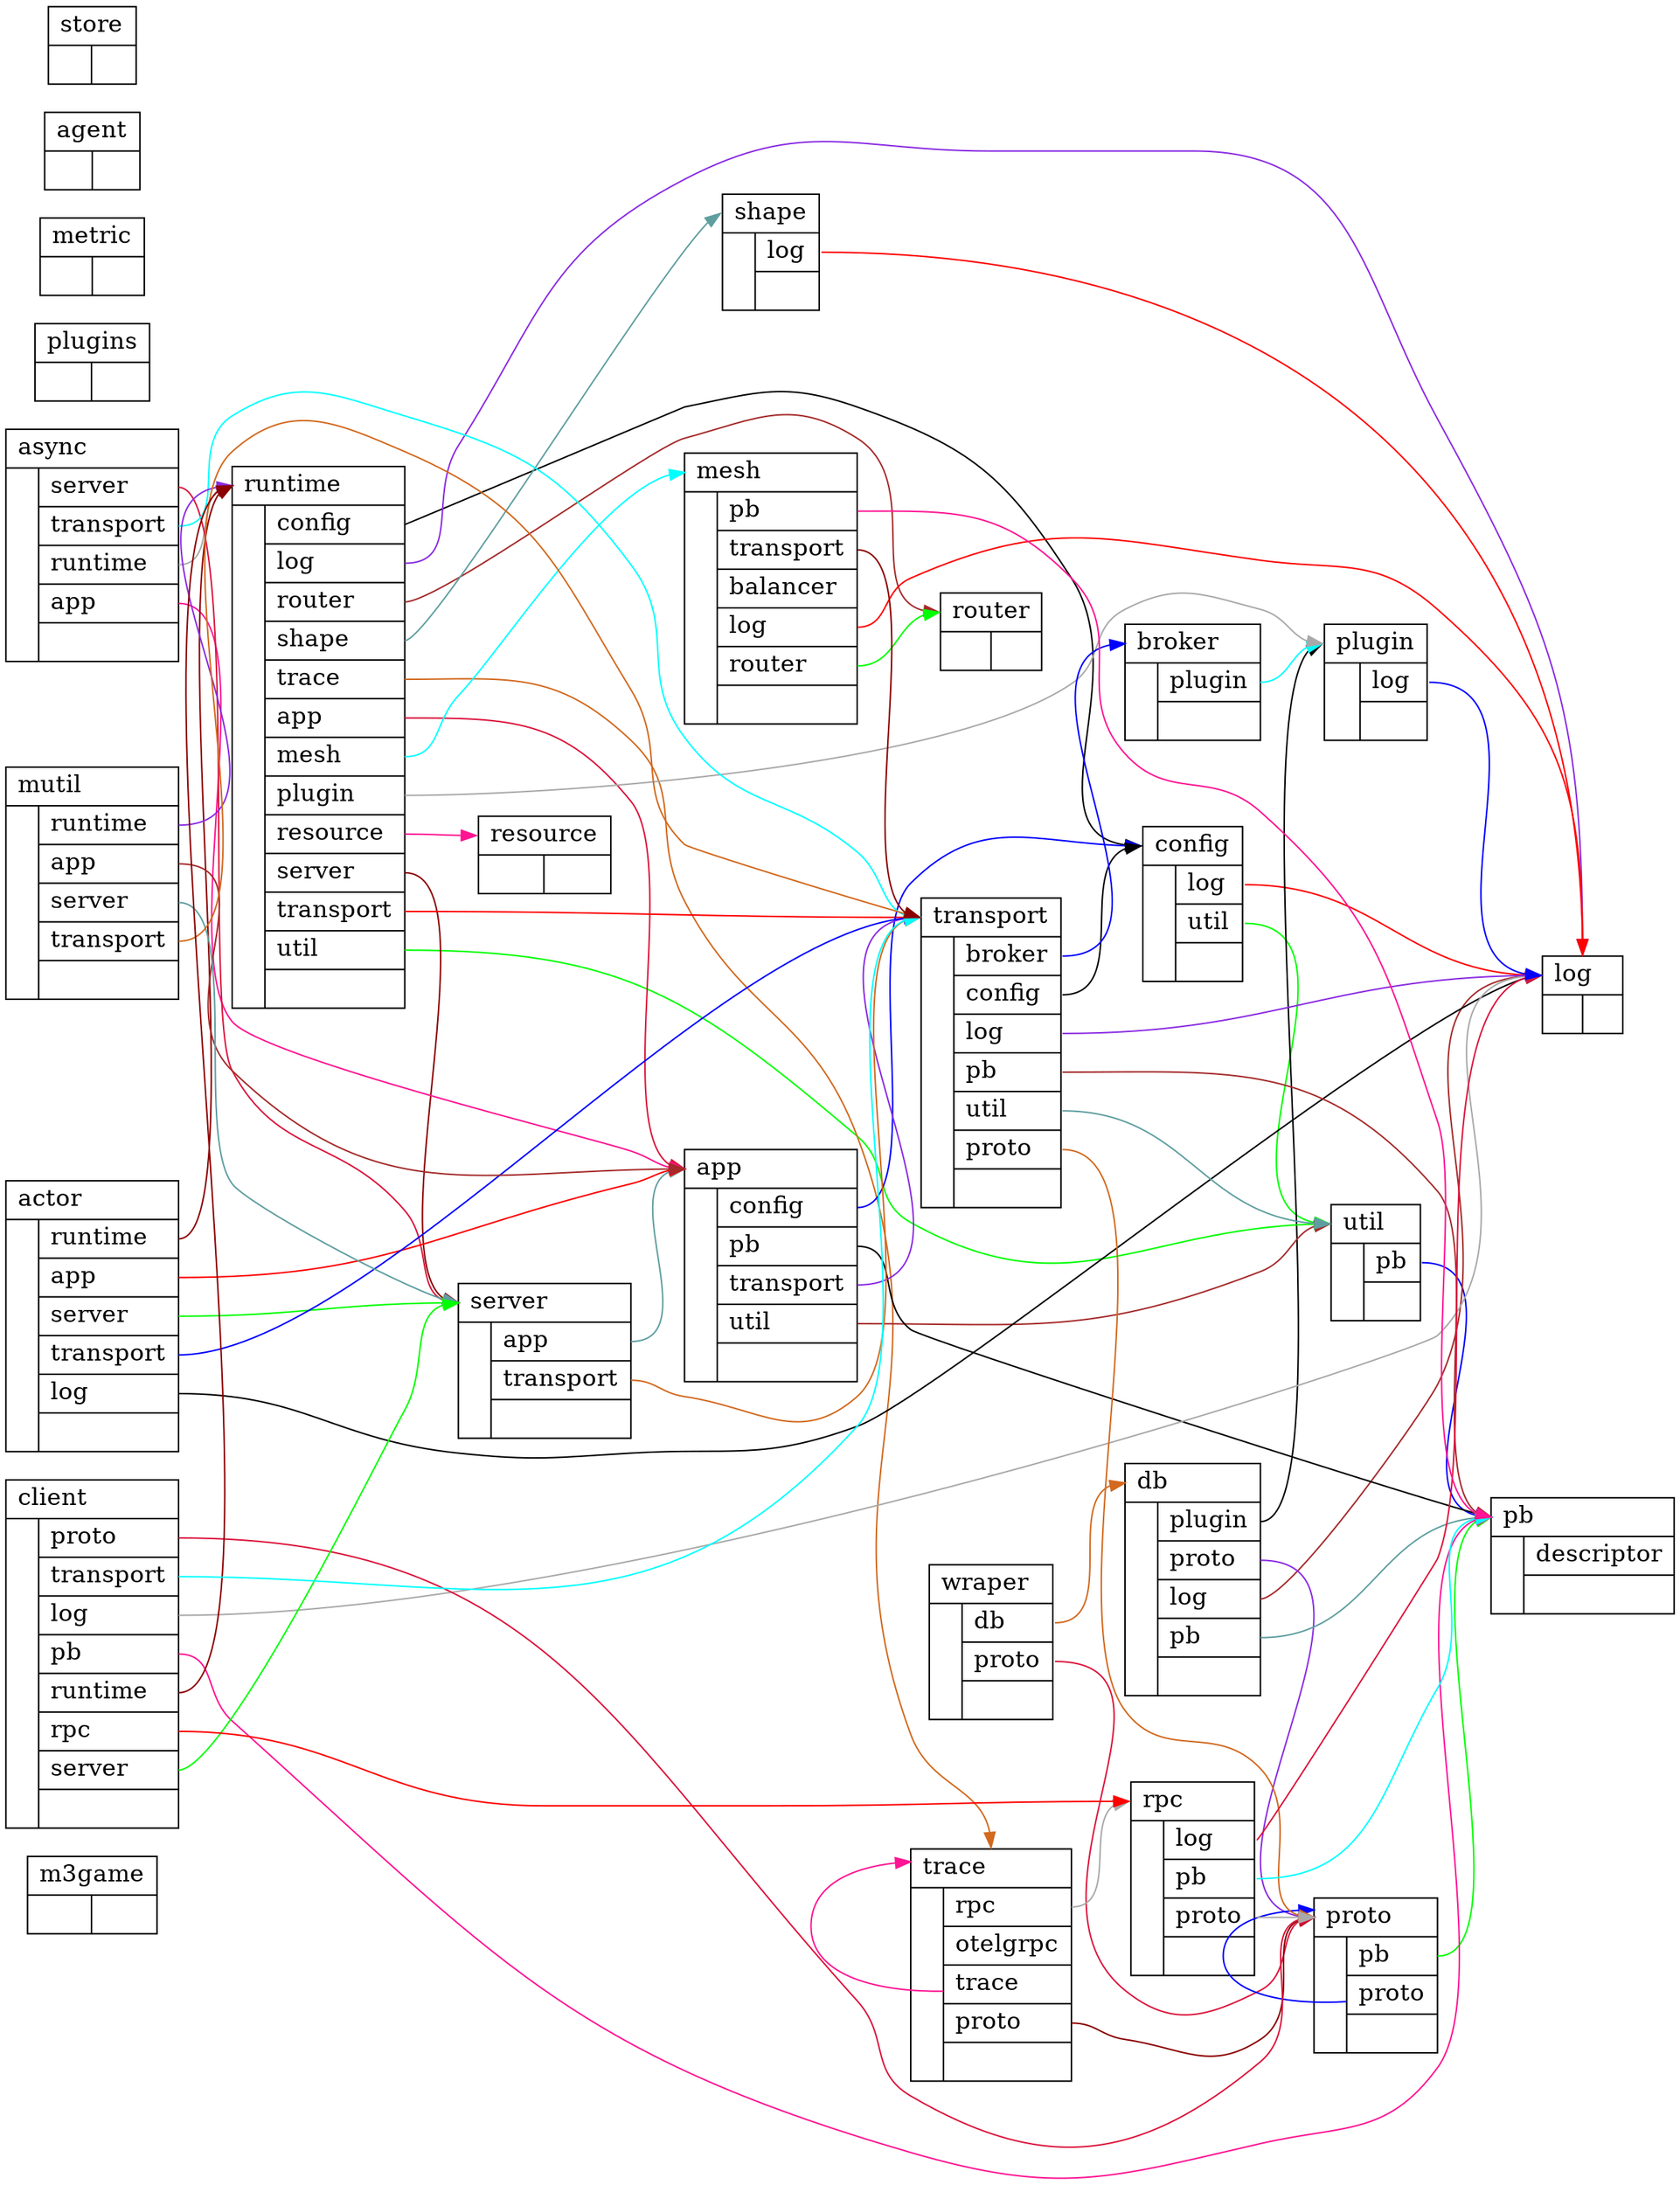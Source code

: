 digraph go_pkg_relation {
    graph [
        rankdir = "LR"
        //splines=polyline
        overlap=false
    ];

    node [
        fontsize = "16"
        shape = "ellipse"
    ];

    edge [
    ];
    "m3game" [
        label = "<head> m3game\l|
            {|{
            }}"
        shape = "record"
    ];
    "config" [
        label = "<head> config\l|
            {|{
                <log> log\l|
                <util> util\l|
            }}"
        shape = "record"
    ];
    "util" [
        label = "<head> util\l|
            {|{
                <pb> pb\l|
            }}"
        shape = "record"
    ];
    "plugins" [
        label = "<head> plugins\l|
            {|{
            }}"
        shape = "record"
    ];
    "metric" [
        label = "<head> metric\l|
            {|{
            }}"
        shape = "record"
    ];
    "db" [
        label = "<head> db\l|
            {|{
                <plugin> plugin\l|
                <proto> proto\l|
                <log> log\l|
                <pb> pb\l|
            }}"
        shape = "record"
    ];
    "wraper" [
        label = "<head> wraper\l|
            {|{
                <db> db\l|
                <proto> proto\l|
            }}"
        shape = "record"
    ];
    "broker" [
        label = "<head> broker\l|
            {|{
                <plugin> plugin\l|
            }}"
        shape = "record"
    ];
    "log" [
        label = "<head> log\l|
            {|{
            }}"
        shape = "record"
    ];
    "router" [
        label = "<head> router\l|
            {|{
            }}"
        shape = "record"
    ];
    "agent" [
        label = "<head> agent\l|
            {|{
            }}"
        shape = "record"
    ];
    "trace" [
        label = "<head> trace\l|
            {|{
                <rpc> rpc\l|
                <otelgrpc> otelgrpc\l|
                <trace> trace\l|
                <proto> proto\l|
            }}"
        shape = "record"
    ];
    "store" [
        label = "<head> store\l|
            {|{
            }}"
        shape = "record"
    ];
    "shape" [
        label = "<head> shape\l|
            {|{
                <log> log\l|
            }}"
        shape = "record"
    ];
    "proto" [
        label = "<head> proto\l|
            {|{
                <pb> pb\l|
                <proto> proto\l|
            }}"
        shape = "record"
    ];
    "pb" [
        label = "<head> pb\l|
            {|{
                <descriptor> descriptor\l|
            }}"
        shape = "record"
    ];
    "runtime" [
        label = "<head> runtime\l|
            {|{
                <config> config\l|
                <log> log\l|
                <router> router\l|
                <shape> shape\l|
                <trace> trace\l|
                <app> app\l|
                <mesh> mesh\l|
                <plugin> plugin\l|
                <resource> resource\l|
                <server> server\l|
                <transport> transport\l|
                <util> util\l|
            }}"
        shape = "record"
    ];
    "app" [
        label = "<head> app\l|
            {|{
                <config> config\l|
                <pb> pb\l|
                <transport> transport\l|
                <util> util\l|
            }}"
        shape = "record"
    ];
    "resource" [
        label = "<head> resource\l|
            {|{
            }}"
        shape = "record"
    ];
    "server" [
        label = "<head> server\l|
            {|{
                <app> app\l|
                <transport> transport\l|
            }}"
        shape = "record"
    ];
    "async" [
        label = "<head> async\l|
            {|{
                <server> server\l|
                <transport> transport\l|
                <runtime> runtime\l|
                <app> app\l|
            }}"
        shape = "record"
    ];
    "actor" [
        label = "<head> actor\l|
            {|{
                <runtime> runtime\l|
                <app> app\l|
                <server> server\l|
                <transport> transport\l|
                <log> log\l|
            }}"
        shape = "record"
    ];
    "mutil" [
        label = "<head> mutil\l|
            {|{
                <runtime> runtime\l|
                <app> app\l|
                <server> server\l|
                <transport> transport\l|
            }}"
        shape = "record"
    ];
    "client" [
        label = "<head> client\l|
            {|{
                <proto> proto\l|
                <transport> transport\l|
                <log> log\l|
                <pb> pb\l|
                <runtime> runtime\l|
                <rpc> rpc\l|
                <server> server\l|
            }}"
        shape = "record"
    ];
    "transport" [
        label = "<head> transport\l|
            {|{
                <broker> broker\l|
                <config> config\l|
                <log> log\l|
                <pb> pb\l|
                <util> util\l|
                <proto> proto\l|
            }}"
        shape = "record"
    ];
    "rpc" [
        label = "<head> rpc\l|
            {|{
                <log> log\l|
                <pb> pb\l|
                <proto> proto\l|
            }}"
        shape = "record"
    ];
    "mesh" [
        label = "<head> mesh\l|
            {|{
                <pb> pb\l|
                <transport> transport\l|
                <balancer> balancer\l|
                <log> log\l|
                <router> router\l|
            }}"
        shape = "record"
    ];
    "plugin" [
        label = "<head> plugin\l|
            {|{
                <log> log\l|
            }}"
        shape = "record"
    ];

    config:log -> log:head[color="red"]
    config:util -> util:head[color="green"]
    util:pb -> pb:head[color="blue"]
    db:plugin -> plugin:head[color="black"]
    db:proto -> proto:head[color="blueviolet"]
    db:log -> log:head[color="brown"]
    db:pb -> pb:head[color="cadetblue"]
    wraper:db -> db:head[color="chocolate"]
    wraper:proto -> proto:head[color="crimson"]
    broker:plugin -> plugin:head[color="cyan"]
    trace:rpc -> rpc:head[color="darkgrey"]
    trace:trace -> trace:head[color="deeppink"]
    trace:proto -> proto:head[color="darkred"]
    shape:log -> log:head[color="red"]
    proto:pb -> pb:head[color="green"]
    proto:proto -> proto:head[color="blue"]
    runtime:config -> config:head[color="black"]
    runtime:log -> log:head[color="blueviolet"]
    runtime:router -> router:head[color="brown"]
    runtime:shape -> shape:head[color="cadetblue"]
    runtime:trace -> trace:head[color="chocolate"]
    runtime:app -> app:head[color="crimson"]
    runtime:mesh -> mesh:head[color="cyan"]
    runtime:plugin -> plugin:head[color="darkgrey"]
    runtime:resource -> resource:head[color="deeppink"]
    runtime:server -> server:head[color="darkred"]
    runtime:transport -> transport:head[color="red"]
    runtime:util -> util:head[color="green"]
    app:config -> config:head[color="blue"]
    app:pb -> pb:head[color="black"]
    app:transport -> transport:head[color="blueviolet"]
    app:util -> util:head[color="brown"]
    server:app -> app:head[color="cadetblue"]
    server:transport -> transport:head[color="chocolate"]
    async:server -> server:head[color="crimson"]
    async:transport -> transport:head[color="cyan"]
    async:runtime -> runtime:head[color="darkgrey"]
    async:app -> app:head[color="deeppink"]
    actor:runtime -> runtime:head[color="darkred"]
    actor:app -> app:head[color="red"]
    actor:server -> server:head[color="green"]
    actor:transport -> transport:head[color="blue"]
    actor:log -> log:head[color="black"]
    mutil:runtime -> runtime:head[color="blueviolet"]
    mutil:app -> app:head[color="brown"]
    mutil:server -> server:head[color="cadetblue"]
    mutil:transport -> transport:head[color="chocolate"]
    client:proto -> proto:head[color="crimson"]
    client:transport -> transport:head[color="cyan"]
    client:log -> log:head[color="darkgrey"]
    client:pb -> pb:head[color="deeppink"]
    client:runtime -> runtime:head[color="darkred"]
    client:rpc -> rpc:head[color="red"]
    client:server -> server:head[color="green"]
    transport:broker -> broker:head[color="blue"]
    transport:config -> config:head[color="black"]
    transport:log -> log:head[color="blueviolet"]
    transport:pb -> pb:head[color="brown"]
    transport:util -> util:head[color="cadetblue"]
    transport:proto -> proto:head[color="chocolate"]
    rpc:log -> log:head[color="crimson"]
    rpc:pb -> pb:head[color="cyan"]
    rpc:proto -> proto:head[color="darkgrey"]
    mesh:pb -> pb:head[color="deeppink"]
    mesh:transport -> transport:head[color="darkred"]
    mesh:log -> log:head[color="red"]
    mesh:router -> router:head[color="green"]
    plugin:log -> log:head[color="blue"]
}
